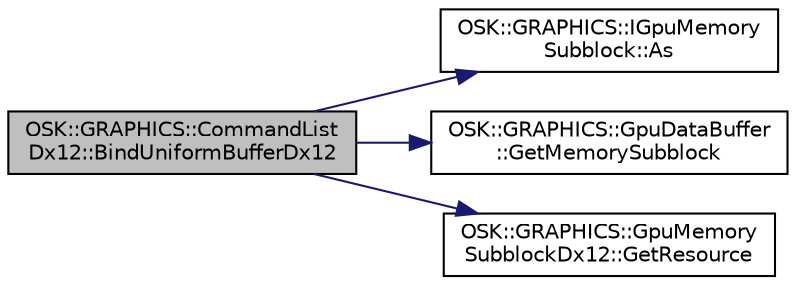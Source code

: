 digraph "OSK::GRAPHICS::CommandListDx12::BindUniformBufferDx12"
{
 // LATEX_PDF_SIZE
  edge [fontname="Helvetica",fontsize="10",labelfontname="Helvetica",labelfontsize="10"];
  node [fontname="Helvetica",fontsize="10",shape=record];
  rankdir="LR";
  Node1 [label="OSK::GRAPHICS::CommandList\lDx12::BindUniformBufferDx12",height=0.2,width=0.4,color="black", fillcolor="grey75", style="filled", fontcolor="black",tooltip=" "];
  Node1 -> Node2 [color="midnightblue",fontsize="10",style="solid",fontname="Helvetica"];
  Node2 [label="OSK::GRAPHICS::IGpuMemory\lSubblock::As",height=0.2,width=0.4,color="black", fillcolor="white", style="filled",URL="$class_o_s_k_1_1_g_r_a_p_h_i_c_s_1_1_i_gpu_memory_subblock.html#a184a8433d5967eea3dd00fd988d3dff2",tooltip=" "];
  Node1 -> Node3 [color="midnightblue",fontsize="10",style="solid",fontname="Helvetica"];
  Node3 [label="OSK::GRAPHICS::GpuDataBuffer\l::GetMemorySubblock",height=0.2,width=0.4,color="black", fillcolor="white", style="filled",URL="$class_o_s_k_1_1_g_r_a_p_h_i_c_s_1_1_gpu_data_buffer.html#a0e688b372c65d28e21d562528355a08d",tooltip=" "];
  Node1 -> Node4 [color="midnightblue",fontsize="10",style="solid",fontname="Helvetica"];
  Node4 [label="OSK::GRAPHICS::GpuMemory\lSubblockDx12::GetResource",height=0.2,width=0.4,color="black", fillcolor="white", style="filled",URL="$class_o_s_k_1_1_g_r_a_p_h_i_c_s_1_1_gpu_memory_subblock_dx12.html#aeed70f548ec527591047d3bcb3764c0e",tooltip=" "];
}
